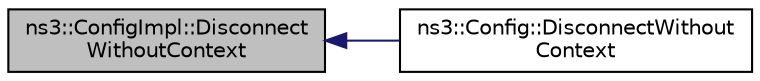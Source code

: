 digraph "ns3::ConfigImpl::DisconnectWithoutContext"
{
  edge [fontname="Helvetica",fontsize="10",labelfontname="Helvetica",labelfontsize="10"];
  node [fontname="Helvetica",fontsize="10",shape=record];
  rankdir="LR";
  Node1 [label="ns3::ConfigImpl::Disconnect\lWithoutContext",height=0.2,width=0.4,color="black", fillcolor="grey75", style="filled", fontcolor="black"];
  Node1 -> Node2 [dir="back",color="midnightblue",fontsize="10",style="solid"];
  Node2 [label="ns3::Config::DisconnectWithout\lContext",height=0.2,width=0.4,color="black", fillcolor="white", style="filled",URL="$d1/d44/group__config.html#ga9979e293cae542020fada4824d0b3702"];
}
